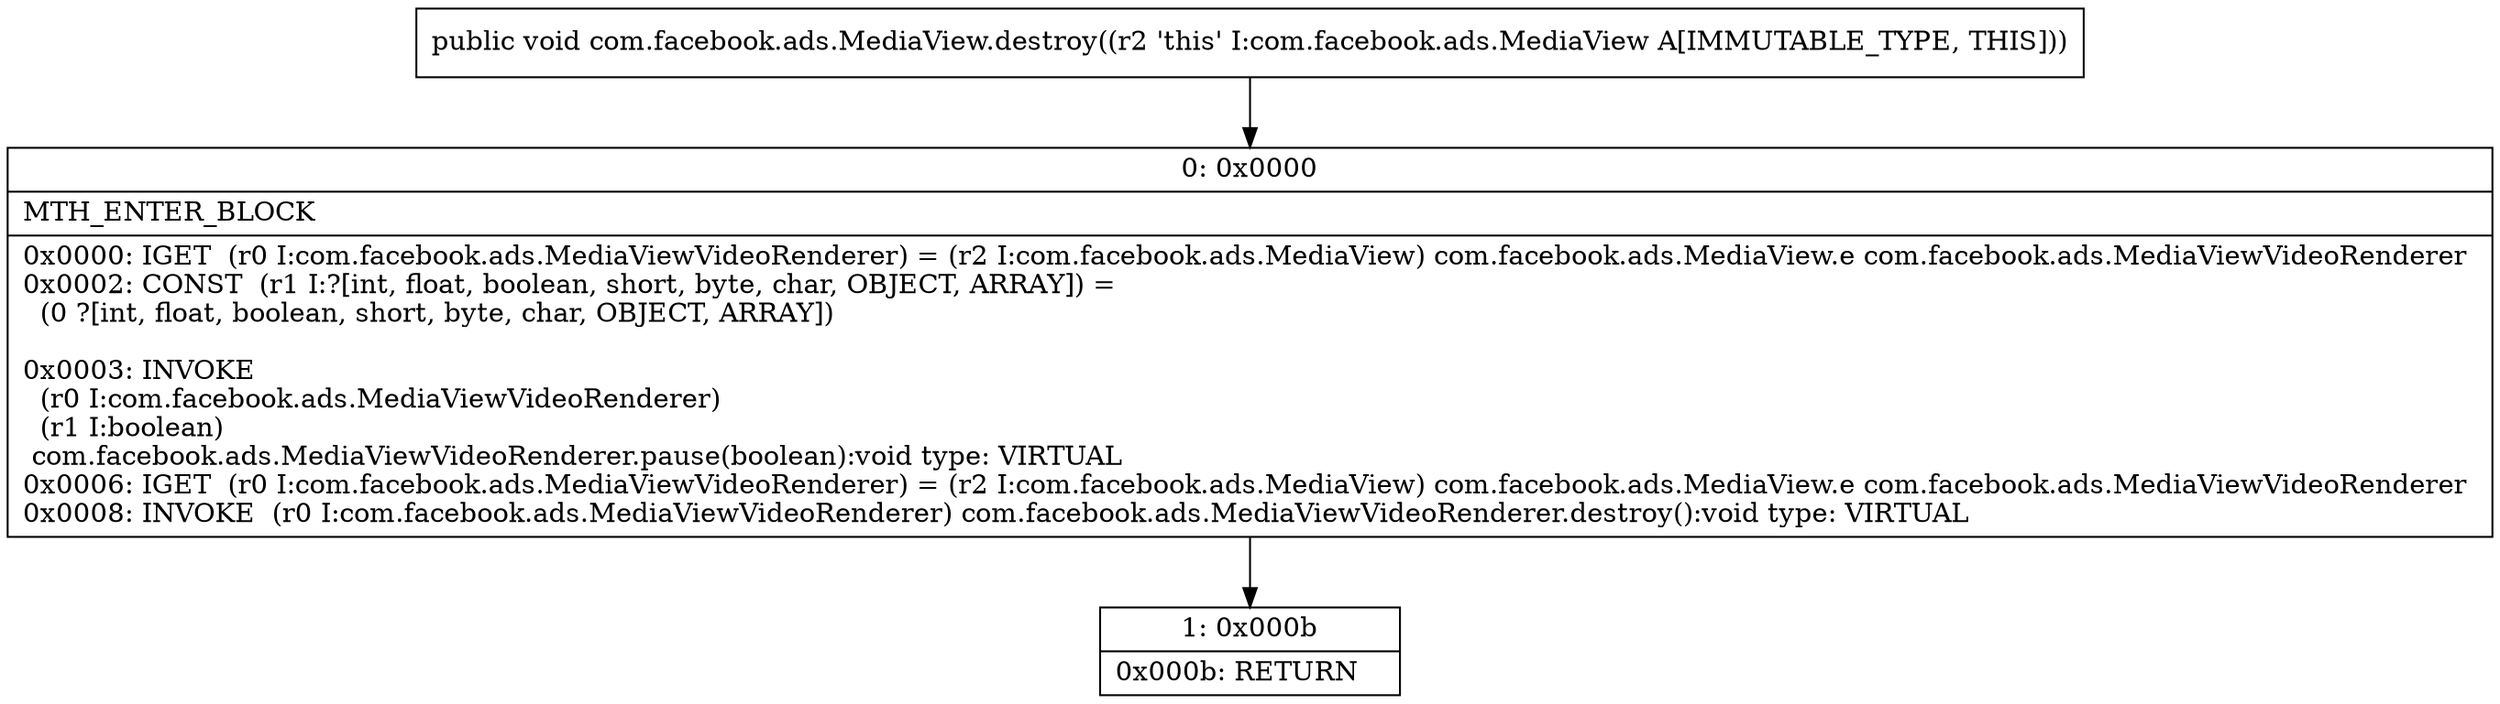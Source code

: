 digraph "CFG forcom.facebook.ads.MediaView.destroy()V" {
Node_0 [shape=record,label="{0\:\ 0x0000|MTH_ENTER_BLOCK\l|0x0000: IGET  (r0 I:com.facebook.ads.MediaViewVideoRenderer) = (r2 I:com.facebook.ads.MediaView) com.facebook.ads.MediaView.e com.facebook.ads.MediaViewVideoRenderer \l0x0002: CONST  (r1 I:?[int, float, boolean, short, byte, char, OBJECT, ARRAY]) = \l  (0 ?[int, float, boolean, short, byte, char, OBJECT, ARRAY])\l \l0x0003: INVOKE  \l  (r0 I:com.facebook.ads.MediaViewVideoRenderer)\l  (r1 I:boolean)\l com.facebook.ads.MediaViewVideoRenderer.pause(boolean):void type: VIRTUAL \l0x0006: IGET  (r0 I:com.facebook.ads.MediaViewVideoRenderer) = (r2 I:com.facebook.ads.MediaView) com.facebook.ads.MediaView.e com.facebook.ads.MediaViewVideoRenderer \l0x0008: INVOKE  (r0 I:com.facebook.ads.MediaViewVideoRenderer) com.facebook.ads.MediaViewVideoRenderer.destroy():void type: VIRTUAL \l}"];
Node_1 [shape=record,label="{1\:\ 0x000b|0x000b: RETURN   \l}"];
MethodNode[shape=record,label="{public void com.facebook.ads.MediaView.destroy((r2 'this' I:com.facebook.ads.MediaView A[IMMUTABLE_TYPE, THIS])) }"];
MethodNode -> Node_0;
Node_0 -> Node_1;
}

